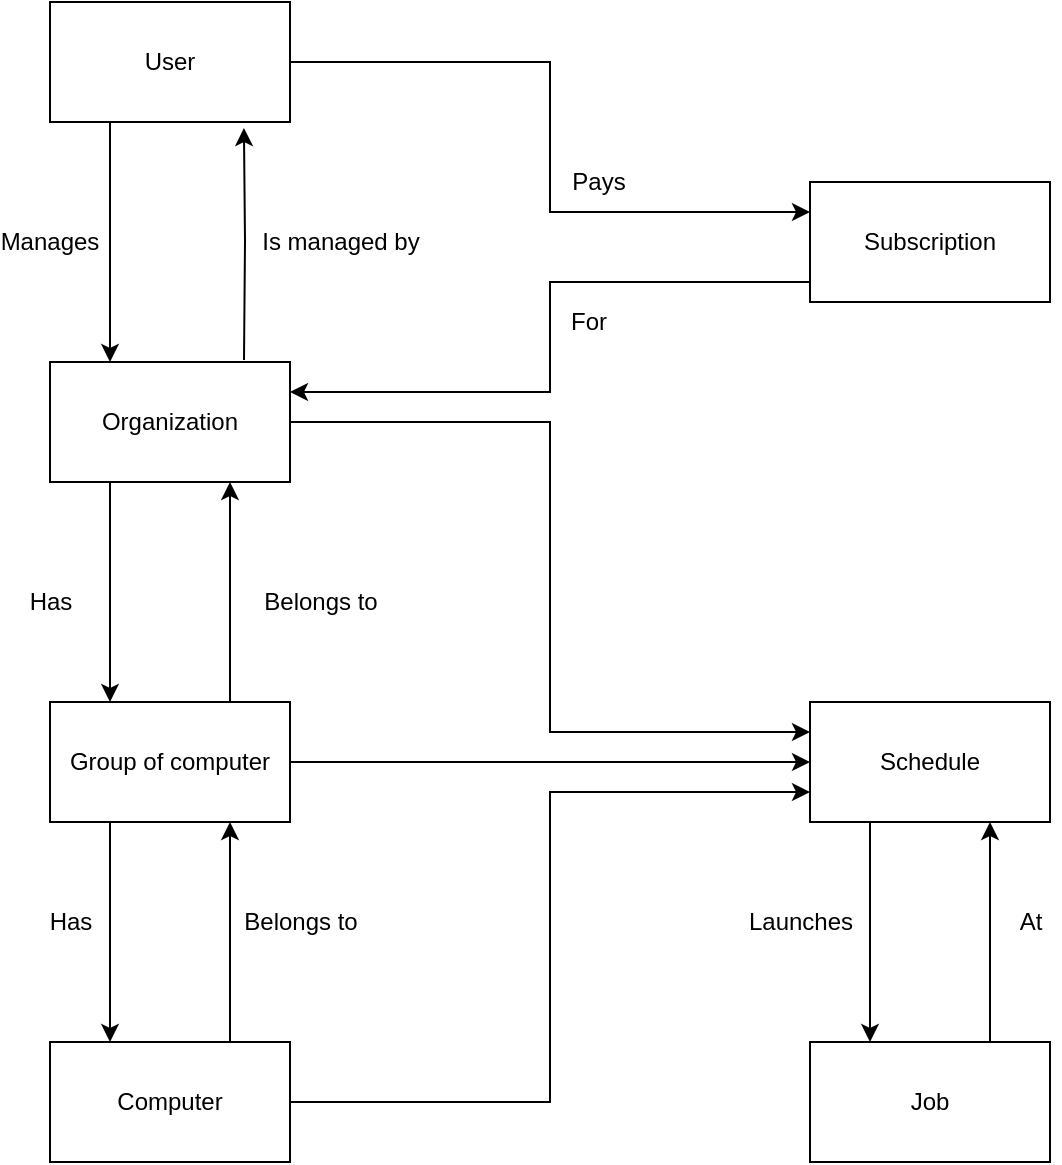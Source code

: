 <mxfile version="14.0.3" type="device"><diagram id="8BiUtVtIP9gDdLv3gxjs" name="Page-1"><mxGraphModel dx="1185" dy="662" grid="1" gridSize="10" guides="1" tooltips="1" connect="1" arrows="1" fold="1" page="1" pageScale="1" pageWidth="827" pageHeight="1169" math="0" shadow="0"><root><mxCell id="0"/><mxCell id="1" parent="0"/><mxCell id="ytUgxYhZIfpMf1HCasP6-4" style="edgeStyle=orthogonalEdgeStyle;rounded=0;orthogonalLoop=1;jettySize=auto;html=1;entryX=0.25;entryY=0;entryDx=0;entryDy=0;exitX=0.25;exitY=1;exitDx=0;exitDy=0;" edge="1" parent="1" source="ytUgxYhZIfpMf1HCasP6-1" target="ytUgxYhZIfpMf1HCasP6-2"><mxGeometry relative="1" as="geometry"/></mxCell><mxCell id="ytUgxYhZIfpMf1HCasP6-38" style="edgeStyle=orthogonalEdgeStyle;rounded=0;orthogonalLoop=1;jettySize=auto;html=1;entryX=0;entryY=0.25;entryDx=0;entryDy=0;" edge="1" parent="1" source="ytUgxYhZIfpMf1HCasP6-1" target="ytUgxYhZIfpMf1HCasP6-35"><mxGeometry relative="1" as="geometry"/></mxCell><mxCell id="ytUgxYhZIfpMf1HCasP6-1" value="User" style="rounded=0;whiteSpace=wrap;html=1;" vertex="1" parent="1"><mxGeometry x="120" y="80" width="120" height="60" as="geometry"/></mxCell><mxCell id="ytUgxYhZIfpMf1HCasP6-5" style="edgeStyle=orthogonalEdgeStyle;rounded=0;orthogonalLoop=1;jettySize=auto;html=1;entryX=0.808;entryY=1.05;entryDx=0;entryDy=0;entryPerimeter=0;" edge="1" parent="1" target="ytUgxYhZIfpMf1HCasP6-1"><mxGeometry relative="1" as="geometry"><mxPoint x="217" y="259" as="sourcePoint"/></mxGeometry></mxCell><mxCell id="ytUgxYhZIfpMf1HCasP6-14" style="edgeStyle=orthogonalEdgeStyle;rounded=0;orthogonalLoop=1;jettySize=auto;html=1;entryX=0.25;entryY=0;entryDx=0;entryDy=0;exitX=0.25;exitY=1;exitDx=0;exitDy=0;" edge="1" parent="1" source="ytUgxYhZIfpMf1HCasP6-2" target="ytUgxYhZIfpMf1HCasP6-12"><mxGeometry relative="1" as="geometry"/></mxCell><mxCell id="ytUgxYhZIfpMf1HCasP6-27" style="edgeStyle=orthogonalEdgeStyle;rounded=0;orthogonalLoop=1;jettySize=auto;html=1;entryX=0;entryY=0.25;entryDx=0;entryDy=0;" edge="1" parent="1" source="ytUgxYhZIfpMf1HCasP6-2" target="ytUgxYhZIfpMf1HCasP6-24"><mxGeometry relative="1" as="geometry"/></mxCell><mxCell id="ytUgxYhZIfpMf1HCasP6-2" value="Organization" style="whiteSpace=wrap;html=1;" vertex="1" parent="1"><mxGeometry x="120" y="260" width="120" height="60" as="geometry"/></mxCell><mxCell id="ytUgxYhZIfpMf1HCasP6-6" value="Manages" style="text;html=1;strokeColor=none;fillColor=none;align=center;verticalAlign=middle;whiteSpace=wrap;rounded=0;" vertex="1" parent="1"><mxGeometry x="100" y="190" width="40" height="20" as="geometry"/></mxCell><mxCell id="ytUgxYhZIfpMf1HCasP6-11" value="Is managed by" style="text;html=1;align=center;verticalAlign=middle;resizable=0;points=[];autosize=1;" vertex="1" parent="1"><mxGeometry x="220" y="190" width="90" height="20" as="geometry"/></mxCell><mxCell id="ytUgxYhZIfpMf1HCasP6-15" value="" style="edgeStyle=orthogonalEdgeStyle;rounded=0;orthogonalLoop=1;jettySize=auto;html=1;" edge="1" parent="1" source="ytUgxYhZIfpMf1HCasP6-12" target="ytUgxYhZIfpMf1HCasP6-2"><mxGeometry relative="1" as="geometry"><Array as="points"><mxPoint x="210" y="380"/><mxPoint x="210" y="380"/></Array></mxGeometry></mxCell><mxCell id="ytUgxYhZIfpMf1HCasP6-16" value="" style="edgeStyle=orthogonalEdgeStyle;rounded=0;orthogonalLoop=1;jettySize=auto;html=1;" edge="1" parent="1" source="ytUgxYhZIfpMf1HCasP6-12" target="ytUgxYhZIfpMf1HCasP6-13"><mxGeometry relative="1" as="geometry"><Array as="points"><mxPoint x="150" y="540"/><mxPoint x="150" y="540"/></Array></mxGeometry></mxCell><mxCell id="ytUgxYhZIfpMf1HCasP6-26" value="" style="edgeStyle=orthogonalEdgeStyle;rounded=0;orthogonalLoop=1;jettySize=auto;html=1;entryX=0;entryY=0.5;entryDx=0;entryDy=0;" edge="1" parent="1" source="ytUgxYhZIfpMf1HCasP6-12" target="ytUgxYhZIfpMf1HCasP6-24"><mxGeometry relative="1" as="geometry"><mxPoint x="320" y="460" as="targetPoint"/></mxGeometry></mxCell><mxCell id="ytUgxYhZIfpMf1HCasP6-12" value="Group of computer" style="rounded=0;whiteSpace=wrap;html=1;" vertex="1" parent="1"><mxGeometry x="120" y="430" width="120" height="60" as="geometry"/></mxCell><mxCell id="ytUgxYhZIfpMf1HCasP6-17" value="" style="edgeStyle=orthogonalEdgeStyle;rounded=0;orthogonalLoop=1;jettySize=auto;html=1;" edge="1" parent="1" source="ytUgxYhZIfpMf1HCasP6-13" target="ytUgxYhZIfpMf1HCasP6-12"><mxGeometry relative="1" as="geometry"><Array as="points"><mxPoint x="210" y="540"/><mxPoint x="210" y="540"/></Array></mxGeometry></mxCell><mxCell id="ytUgxYhZIfpMf1HCasP6-28" style="edgeStyle=orthogonalEdgeStyle;rounded=0;orthogonalLoop=1;jettySize=auto;html=1;entryX=0;entryY=0.75;entryDx=0;entryDy=0;" edge="1" parent="1" source="ytUgxYhZIfpMf1HCasP6-13" target="ytUgxYhZIfpMf1HCasP6-24"><mxGeometry relative="1" as="geometry"/></mxCell><mxCell id="ytUgxYhZIfpMf1HCasP6-13" value="Computer" style="whiteSpace=wrap;html=1;" vertex="1" parent="1"><mxGeometry x="120" y="600" width="120" height="60" as="geometry"/></mxCell><mxCell id="ytUgxYhZIfpMf1HCasP6-18" value="Has" style="text;html=1;align=center;verticalAlign=middle;resizable=0;points=[];autosize=1;" vertex="1" parent="1"><mxGeometry x="100" y="370" width="40" height="20" as="geometry"/></mxCell><mxCell id="ytUgxYhZIfpMf1HCasP6-21" value="Belongs to" style="text;html=1;align=center;verticalAlign=middle;resizable=0;points=[];autosize=1;" vertex="1" parent="1"><mxGeometry x="220" y="370" width="70" height="20" as="geometry"/></mxCell><mxCell id="ytUgxYhZIfpMf1HCasP6-22" value="Has" style="text;html=1;align=center;verticalAlign=middle;resizable=0;points=[];autosize=1;" vertex="1" parent="1"><mxGeometry x="110" y="530" width="40" height="20" as="geometry"/></mxCell><mxCell id="ytUgxYhZIfpMf1HCasP6-23" value="Belongs to" style="text;html=1;align=center;verticalAlign=middle;resizable=0;points=[];autosize=1;" vertex="1" parent="1"><mxGeometry x="210" y="530" width="70" height="20" as="geometry"/></mxCell><mxCell id="ytUgxYhZIfpMf1HCasP6-31" style="edgeStyle=orthogonalEdgeStyle;rounded=0;orthogonalLoop=1;jettySize=auto;html=1;entryX=0.25;entryY=0;entryDx=0;entryDy=0;" edge="1" parent="1" source="ytUgxYhZIfpMf1HCasP6-24" target="ytUgxYhZIfpMf1HCasP6-29"><mxGeometry relative="1" as="geometry"><Array as="points"><mxPoint x="530" y="520"/><mxPoint x="530" y="520"/></Array></mxGeometry></mxCell><mxCell id="ytUgxYhZIfpMf1HCasP6-24" value="Schedule" style="whiteSpace=wrap;html=1;" vertex="1" parent="1"><mxGeometry x="500" y="430" width="120" height="60" as="geometry"/></mxCell><mxCell id="ytUgxYhZIfpMf1HCasP6-32" value="" style="edgeStyle=orthogonalEdgeStyle;rounded=0;orthogonalLoop=1;jettySize=auto;html=1;" edge="1" parent="1" source="ytUgxYhZIfpMf1HCasP6-29" target="ytUgxYhZIfpMf1HCasP6-24"><mxGeometry relative="1" as="geometry"><Array as="points"><mxPoint x="590" y="540"/><mxPoint x="590" y="540"/></Array></mxGeometry></mxCell><mxCell id="ytUgxYhZIfpMf1HCasP6-29" value="Job" style="whiteSpace=wrap;html=1;" vertex="1" parent="1"><mxGeometry x="500" y="600" width="120" height="60" as="geometry"/></mxCell><mxCell id="ytUgxYhZIfpMf1HCasP6-33" value="Launches" style="text;html=1;align=center;verticalAlign=middle;resizable=0;points=[];autosize=1;" vertex="1" parent="1"><mxGeometry x="460" y="530" width="70" height="20" as="geometry"/></mxCell><mxCell id="ytUgxYhZIfpMf1HCasP6-34" value="At" style="text;html=1;align=center;verticalAlign=middle;resizable=0;points=[];autosize=1;" vertex="1" parent="1"><mxGeometry x="595" y="530" width="30" height="20" as="geometry"/></mxCell><mxCell id="ytUgxYhZIfpMf1HCasP6-36" style="edgeStyle=orthogonalEdgeStyle;rounded=0;orthogonalLoop=1;jettySize=auto;html=1;entryX=1;entryY=0.25;entryDx=0;entryDy=0;" edge="1" parent="1" source="ytUgxYhZIfpMf1HCasP6-35" target="ytUgxYhZIfpMf1HCasP6-2"><mxGeometry relative="1" as="geometry"><Array as="points"><mxPoint x="370" y="220"/><mxPoint x="370" y="275"/></Array></mxGeometry></mxCell><mxCell id="ytUgxYhZIfpMf1HCasP6-35" value="Subscription" style="whiteSpace=wrap;html=1;" vertex="1" parent="1"><mxGeometry x="500" y="170" width="120" height="60" as="geometry"/></mxCell><mxCell id="ytUgxYhZIfpMf1HCasP6-39" value="Pays" style="text;html=1;align=center;verticalAlign=middle;resizable=0;points=[];autosize=1;" vertex="1" parent="1"><mxGeometry x="374" y="160" width="40" height="20" as="geometry"/></mxCell><mxCell id="ytUgxYhZIfpMf1HCasP6-40" value="For" style="text;html=1;align=center;verticalAlign=middle;resizable=0;points=[];autosize=1;" vertex="1" parent="1"><mxGeometry x="374" y="230" width="30" height="20" as="geometry"/></mxCell></root></mxGraphModel></diagram></mxfile>